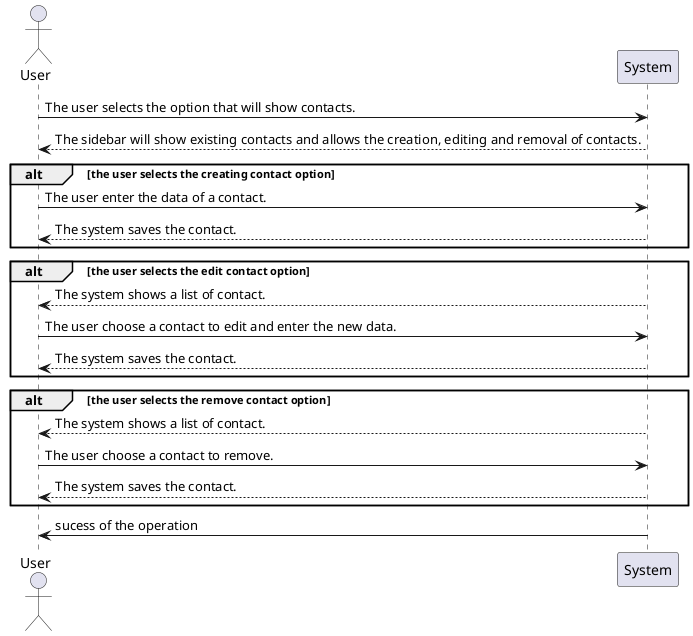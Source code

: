 @startuml uc_analysis_contacts.png

actor User

participant "System" as Sys

User ->  Sys: The user selects the option that will show contacts.  
Sys --> User: The sidebar will show existing contacts and allows the creation, editing and removal of contacts.
  

alt the user selects the creating contact option
User -> Sys: The user enter the data of a contact.
Sys --> User: The system saves the contact.
end

alt the user selects the edit contact option
Sys --> User: The system shows a list of contact.
User -> Sys: The user choose a contact to edit and enter the new data.
Sys --> User: The system saves the contact.
end

alt the user selects the remove contact option
Sys --> User: The system shows a list of contact.
User -> Sys: The user choose a contact to remove.
Sys --> User: The system saves the contact.
end

Sys->User: sucess of the operation

@enduml